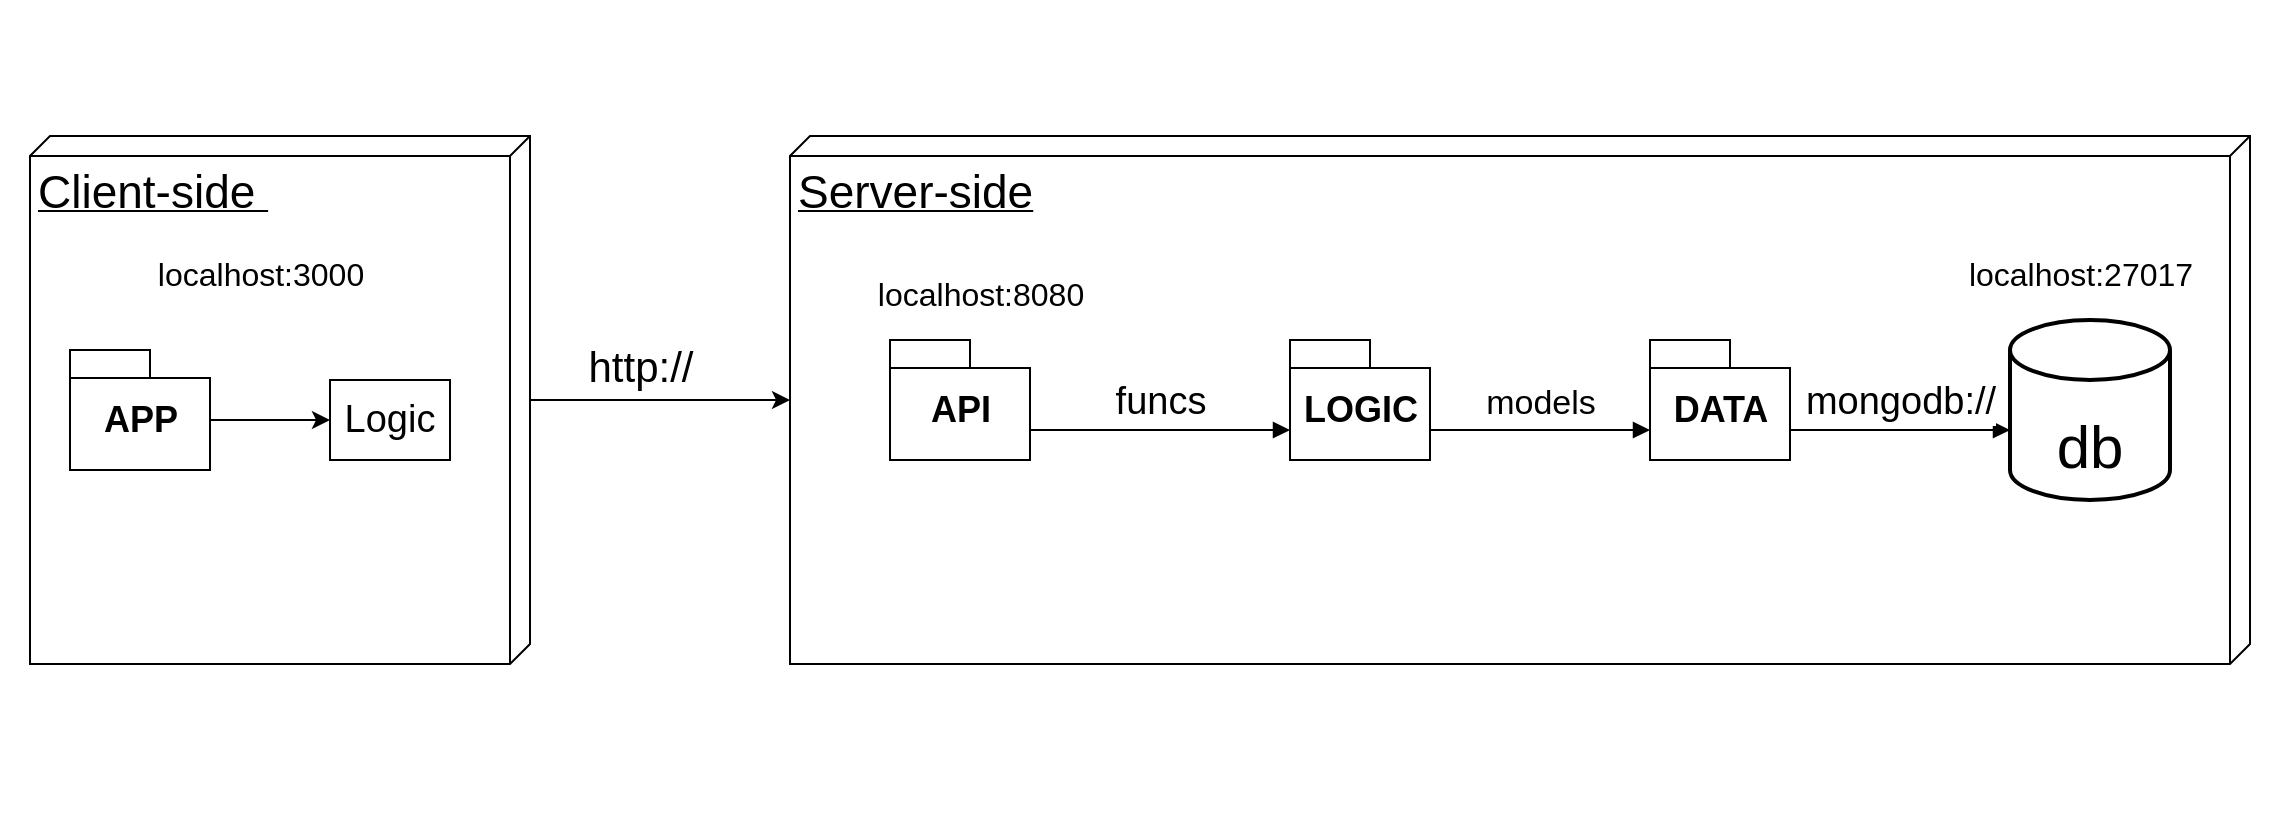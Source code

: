 <mxfile version="16.5.1" type="device"><diagram id="ZSFaapXSYOKgrK6vTqFQ" name="Página-1"><mxGraphModel dx="1038" dy="649" grid="1" gridSize="10" guides="1" tooltips="1" connect="1" arrows="1" fold="1" page="1" pageScale="1" pageWidth="1169" pageHeight="827" background="#ffffff" math="0" shadow="0"><root><mxCell id="0"/><mxCell id="1" parent="0"/><mxCell id="Lqq3cRkyD1wwYWFJt5g6-46" value="" style="edgeStyle=orthogonalEdgeStyle;rounded=0;orthogonalLoop=1;jettySize=auto;html=1;fontSize=30;" parent="1" source="Lqq3cRkyD1wwYWFJt5g6-16" edge="1"><mxGeometry relative="1" as="geometry"><mxPoint x="410" y="270" as="targetPoint"/><Array as="points"><mxPoint x="410" y="270"/></Array></mxGeometry></mxCell><mxCell id="Lqq3cRkyD1wwYWFJt5g6-16" value="&lt;div style=&quot;text-align: center&quot;&gt;&lt;span&gt;&lt;font style=&quot;font-size: 23px&quot;&gt;Client-side&amp;nbsp;&lt;/font&gt;&lt;/span&gt;&lt;/div&gt;" style="verticalAlign=top;align=left;spacingTop=8;spacingLeft=2;spacingRight=12;shape=cube;size=10;direction=south;fontStyle=4;html=1;fontSize=19;" parent="1" vertex="1"><mxGeometry x="30" y="138" width="250" height="264" as="geometry"/></mxCell><mxCell id="5gi37HyQNsN0k3xFq9Rm-1" value="" style="edgeStyle=orthogonalEdgeStyle;rounded=0;orthogonalLoop=1;jettySize=auto;html=1;" parent="1" source="Lqq3cRkyD1wwYWFJt5g6-2" target="Lqq3cRkyD1wwYWFJt5g6-19" edge="1"><mxGeometry relative="1" as="geometry"><Array as="points"><mxPoint x="140" y="280"/><mxPoint x="140" y="280"/></Array></mxGeometry></mxCell><mxCell id="Lqq3cRkyD1wwYWFJt5g6-2" value="&lt;font style=&quot;font-size: 18px&quot;&gt;APP&lt;/font&gt;" style="shape=folder;fontStyle=1;spacingTop=10;tabWidth=40;tabHeight=14;tabPosition=left;html=1;" parent="1" vertex="1"><mxGeometry x="50" y="245" width="70" height="60" as="geometry"/></mxCell><mxCell id="Lqq3cRkyD1wwYWFJt5g6-19" value="Logic" style="rounded=0;whiteSpace=wrap;html=1;fontSize=19;" parent="1" vertex="1"><mxGeometry x="180" y="260" width="60" height="40" as="geometry"/></mxCell><mxCell id="Lqq3cRkyD1wwYWFJt5g6-26" value="&lt;div style=&quot;text-align: center&quot;&gt;&lt;span&gt;&lt;font style=&quot;font-size: 23px&quot;&gt;Server-side&lt;/font&gt;&lt;/span&gt;&lt;/div&gt;" style="verticalAlign=top;align=left;spacingTop=8;spacingLeft=2;spacingRight=12;shape=cube;size=10;direction=south;fontStyle=4;html=1;fontSize=19;" parent="1" vertex="1"><mxGeometry x="410" y="138" width="730" height="264" as="geometry"/></mxCell><mxCell id="Lqq3cRkyD1wwYWFJt5g6-29" value="&lt;font style=&quot;font-size: 18px&quot;&gt;API&lt;/font&gt;" style="shape=folder;fontStyle=1;spacingTop=10;tabWidth=40;tabHeight=14;tabPosition=left;html=1;" parent="1" vertex="1"><mxGeometry x="460" y="240" width="70" height="60" as="geometry"/></mxCell><mxCell id="Lqq3cRkyD1wwYWFJt5g6-30" value="&lt;font style=&quot;font-size: 18px&quot;&gt;LOGIC&lt;/font&gt;" style="shape=folder;fontStyle=1;spacingTop=10;tabWidth=40;tabHeight=14;tabPosition=left;html=1;" parent="1" vertex="1"><mxGeometry x="660" y="240" width="70" height="60" as="geometry"/></mxCell><mxCell id="Lqq3cRkyD1wwYWFJt5g6-32" value="&lt;font style=&quot;font-size: 18px&quot;&gt;DATA&lt;/font&gt;" style="shape=folder;fontStyle=1;spacingTop=10;tabWidth=40;tabHeight=14;tabPosition=left;html=1;" parent="1" vertex="1"><mxGeometry x="840" y="240" width="70" height="60" as="geometry"/></mxCell><mxCell id="Lqq3cRkyD1wwYWFJt5g6-9" value="&lt;font style=&quot;font-size: 30px&quot;&gt;&lt;br&gt;db&lt;/font&gt;" style="strokeWidth=2;html=1;shape=mxgraph.flowchart.database;whiteSpace=wrap;" parent="1" vertex="1"><mxGeometry x="1020" y="230" width="80" height="90" as="geometry"/></mxCell><mxCell id="Lqq3cRkyD1wwYWFJt5g6-37" value="&lt;font style=&quot;font-size: 19px&quot;&gt;funcs&lt;/font&gt;" style="html=1;verticalAlign=bottom;endArrow=block;rounded=0;fontSize=25;" parent="1" edge="1"><mxGeometry width="80" relative="1" as="geometry"><mxPoint x="530" y="285" as="sourcePoint"/><mxPoint x="660" y="285" as="targetPoint"/></mxGeometry></mxCell><mxCell id="Lqq3cRkyD1wwYWFJt5g6-40" value="&lt;font style=&quot;font-size: 17px&quot;&gt;models&lt;/font&gt;" style="html=1;verticalAlign=bottom;endArrow=block;rounded=0;fontSize=25;" parent="1" edge="1"><mxGeometry width="80" relative="1" as="geometry"><mxPoint x="730" y="285" as="sourcePoint"/><mxPoint x="840" y="285" as="targetPoint"/></mxGeometry></mxCell><mxCell id="Lqq3cRkyD1wwYWFJt5g6-41" value="&lt;font style=&quot;font-size: 19px&quot;&gt;mongodb://&lt;/font&gt;" style="html=1;verticalAlign=bottom;endArrow=block;rounded=0;fontSize=25;" parent="1" edge="1"><mxGeometry width="80" relative="1" as="geometry"><mxPoint x="910" y="285" as="sourcePoint"/><mxPoint x="1020" y="285" as="targetPoint"/></mxGeometry></mxCell><mxCell id="Lqq3cRkyD1wwYWFJt5g6-47" value="&lt;font style=&quot;font-size: 21px&quot;&gt;http://&lt;/font&gt;" style="text;html=1;align=center;verticalAlign=middle;resizable=0;points=[];autosize=1;strokeColor=none;fillColor=none;fontSize=30;" parent="1" vertex="1"><mxGeometry x="300" y="230" width="70" height="40" as="geometry"/></mxCell><mxCell id="Lqq3cRkyD1wwYWFJt5g6-48" value="&lt;font style=&quot;font-size: 16px&quot;&gt;localhost:3000&lt;/font&gt;" style="text;html=1;align=center;verticalAlign=middle;resizable=0;points=[];autosize=1;strokeColor=none;fillColor=none;fontSize=21;" parent="1" vertex="1"><mxGeometry x="85" y="190" width="120" height="30" as="geometry"/></mxCell><mxCell id="Lqq3cRkyD1wwYWFJt5g6-50" value="&lt;font style=&quot;font-size: 16px&quot;&gt;localhost:8080&lt;/font&gt;" style="text;html=1;align=center;verticalAlign=middle;resizable=0;points=[];autosize=1;strokeColor=none;fillColor=none;fontSize=21;" parent="1" vertex="1"><mxGeometry x="445" y="200" width="120" height="30" as="geometry"/></mxCell><mxCell id="Lqq3cRkyD1wwYWFJt5g6-51" value="&lt;font style=&quot;font-size: 16px&quot;&gt;localhost:27017&lt;/font&gt;" style="text;html=1;align=center;verticalAlign=middle;resizable=0;points=[];autosize=1;strokeColor=none;fillColor=none;fontSize=21;" parent="1" vertex="1"><mxGeometry x="990" y="190" width="130" height="30" as="geometry"/></mxCell><mxCell id="Lqq3cRkyD1wwYWFJt5g6-52" value="&amp;nbsp; &amp;nbsp; &amp;nbsp; &amp;nbsp; &amp;nbsp; &amp;nbsp;&amp;nbsp;" style="text;html=1;align=center;verticalAlign=middle;resizable=0;points=[];autosize=1;strokeColor=none;fillColor=none;fontSize=16;" parent="1" vertex="1"><mxGeometry x="15" y="70" width="70" height="20" as="geometry"/></mxCell><mxCell id="Lqq3cRkyD1wwYWFJt5g6-53" value="&amp;nbsp; &amp;nbsp; &amp;nbsp; &amp;nbsp; &amp;nbsp; &amp;nbsp;&amp;nbsp;" style="text;html=1;align=center;verticalAlign=middle;resizable=0;points=[];autosize=1;strokeColor=none;fillColor=none;fontSize=16;" parent="1" vertex="1"><mxGeometry x="15" y="450" width="70" height="20" as="geometry"/></mxCell><mxCell id="Lqq3cRkyD1wwYWFJt5g6-54" value="&amp;nbsp; &amp;nbsp; &amp;nbsp; &amp;nbsp; &amp;nbsp; &amp;nbsp;&amp;nbsp;" style="text;html=1;align=center;verticalAlign=middle;resizable=0;points=[];autosize=1;strokeColor=none;fillColor=none;fontSize=16;" parent="1" vertex="1"><mxGeometry x="1070" y="460" width="70" height="20" as="geometry"/></mxCell><mxCell id="Lqq3cRkyD1wwYWFJt5g6-55" value="&amp;nbsp; &amp;nbsp; &amp;nbsp; &amp;nbsp; &amp;nbsp; &amp;nbsp;&amp;nbsp;" style="text;html=1;align=center;verticalAlign=middle;resizable=0;points=[];autosize=1;strokeColor=none;fillColor=none;fontSize=16;" parent="1" vertex="1"><mxGeometry x="1080" y="80" width="70" height="20" as="geometry"/></mxCell></root></mxGraphModel></diagram></mxfile>